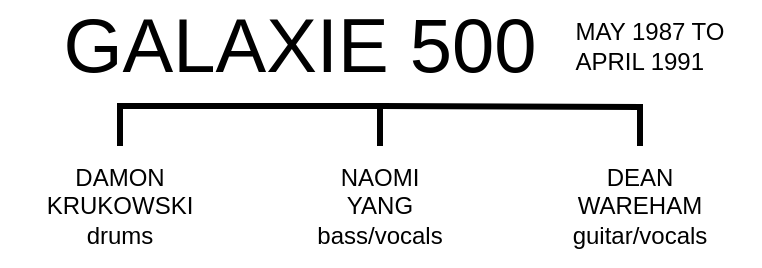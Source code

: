 <mxfile version="10.7.8" type="github"><diagram id="c__wbf5BenHHcGp_t6wn" name="Page-1"><mxGraphModel dx="1398" dy="740" grid="1" gridSize="10" guides="1" tooltips="1" connect="1" arrows="0" fold="1" page="1" pageScale="1" pageWidth="827" pageHeight="1169" math="0" shadow="0"><root><mxCell id="0"/><mxCell id="1" parent="0"/><mxCell id="Bx_pJMDyQfy6eQPlg1kY-1" value="&lt;div&gt;DEAN&lt;/div&gt;&lt;div&gt;WAREHAM&lt;/div&gt;&lt;div&gt;guitar/vocals&lt;br&gt;&lt;/div&gt;" style="rounded=1;whiteSpace=wrap;html=1;strokeColor=none;" parent="1" vertex="1"><mxGeometry x="270" y="190" width="120" height="60" as="geometry"/></mxCell><mxCell id="Bx_pJMDyQfy6eQPlg1kY-2" value="&lt;div&gt;NAOMI&lt;/div&gt;&lt;div&gt;YANG&lt;/div&gt;&lt;div&gt;bass/vocals&lt;br&gt;&lt;/div&gt;" style="rounded=1;whiteSpace=wrap;html=1;strokeColor=none;" parent="1" vertex="1"><mxGeometry x="140" y="190" width="120" height="60" as="geometry"/></mxCell><mxCell id="Bx_pJMDyQfy6eQPlg1kY-9" style="edgeStyle=orthogonalEdgeStyle;rounded=0;orthogonalLoop=1;jettySize=auto;html=1;exitX=0.5;exitY=0;exitDx=0;exitDy=0;entryX=0.5;entryY=0;entryDx=0;entryDy=0;strokeWidth=3;endArrow=none;endFill=0;" parent="1" source="Bx_pJMDyQfy6eQPlg1kY-3" target="Bx_pJMDyQfy6eQPlg1kY-2" edge="1"><mxGeometry relative="1" as="geometry"/></mxCell><mxCell id="Bx_pJMDyQfy6eQPlg1kY-3" value="&lt;div&gt;DAMON&lt;/div&gt;&lt;div&gt;KRUKOWSKI&lt;/div&gt;&lt;div&gt;drums&lt;br&gt;&lt;/div&gt;" style="rounded=1;whiteSpace=wrap;html=1;strokeWidth=1;dashed=1;strokeColor=none;" parent="1" vertex="1"><mxGeometry x="10" y="190" width="120" height="60" as="geometry"/></mxCell><mxCell id="Bx_pJMDyQfy6eQPlg1kY-4" value="&lt;div align=&quot;left&quot;&gt;&lt;font style=&quot;font-size: 38px&quot;&gt;GALAXIE 500&lt;/font&gt;&lt;/div&gt;" style="text;html=1;strokeColor=none;fillColor=none;align=center;verticalAlign=middle;whiteSpace=wrap;rounded=0;" parent="1" vertex="1"><mxGeometry x="40" y="120" width="240" height="40" as="geometry"/></mxCell><mxCell id="Bx_pJMDyQfy6eQPlg1kY-5" value="&lt;div align=&quot;left&quot;&gt;MAY 1987 TO&lt;br&gt;APRIL 1991&lt;/div&gt;" style="text;html=1;strokeColor=none;fillColor=none;align=center;verticalAlign=middle;whiteSpace=wrap;rounded=0;" parent="1" vertex="1"><mxGeometry x="280" y="120" width="110" height="40" as="geometry"/></mxCell><mxCell id="Bx_pJMDyQfy6eQPlg1kY-10" value="" style="endArrow=none;html=1;strokeWidth=3;entryX=0.5;entryY=0;entryDx=0;entryDy=0;edgeStyle=orthogonalEdgeStyle;rounded=0;" parent="1" target="Bx_pJMDyQfy6eQPlg1kY-1" edge="1"><mxGeometry width="50" height="50" relative="1" as="geometry"><mxPoint x="200" y="170" as="sourcePoint"/><mxPoint x="60" y="270" as="targetPoint"/></mxGeometry></mxCell></root></mxGraphModel></diagram></mxfile>